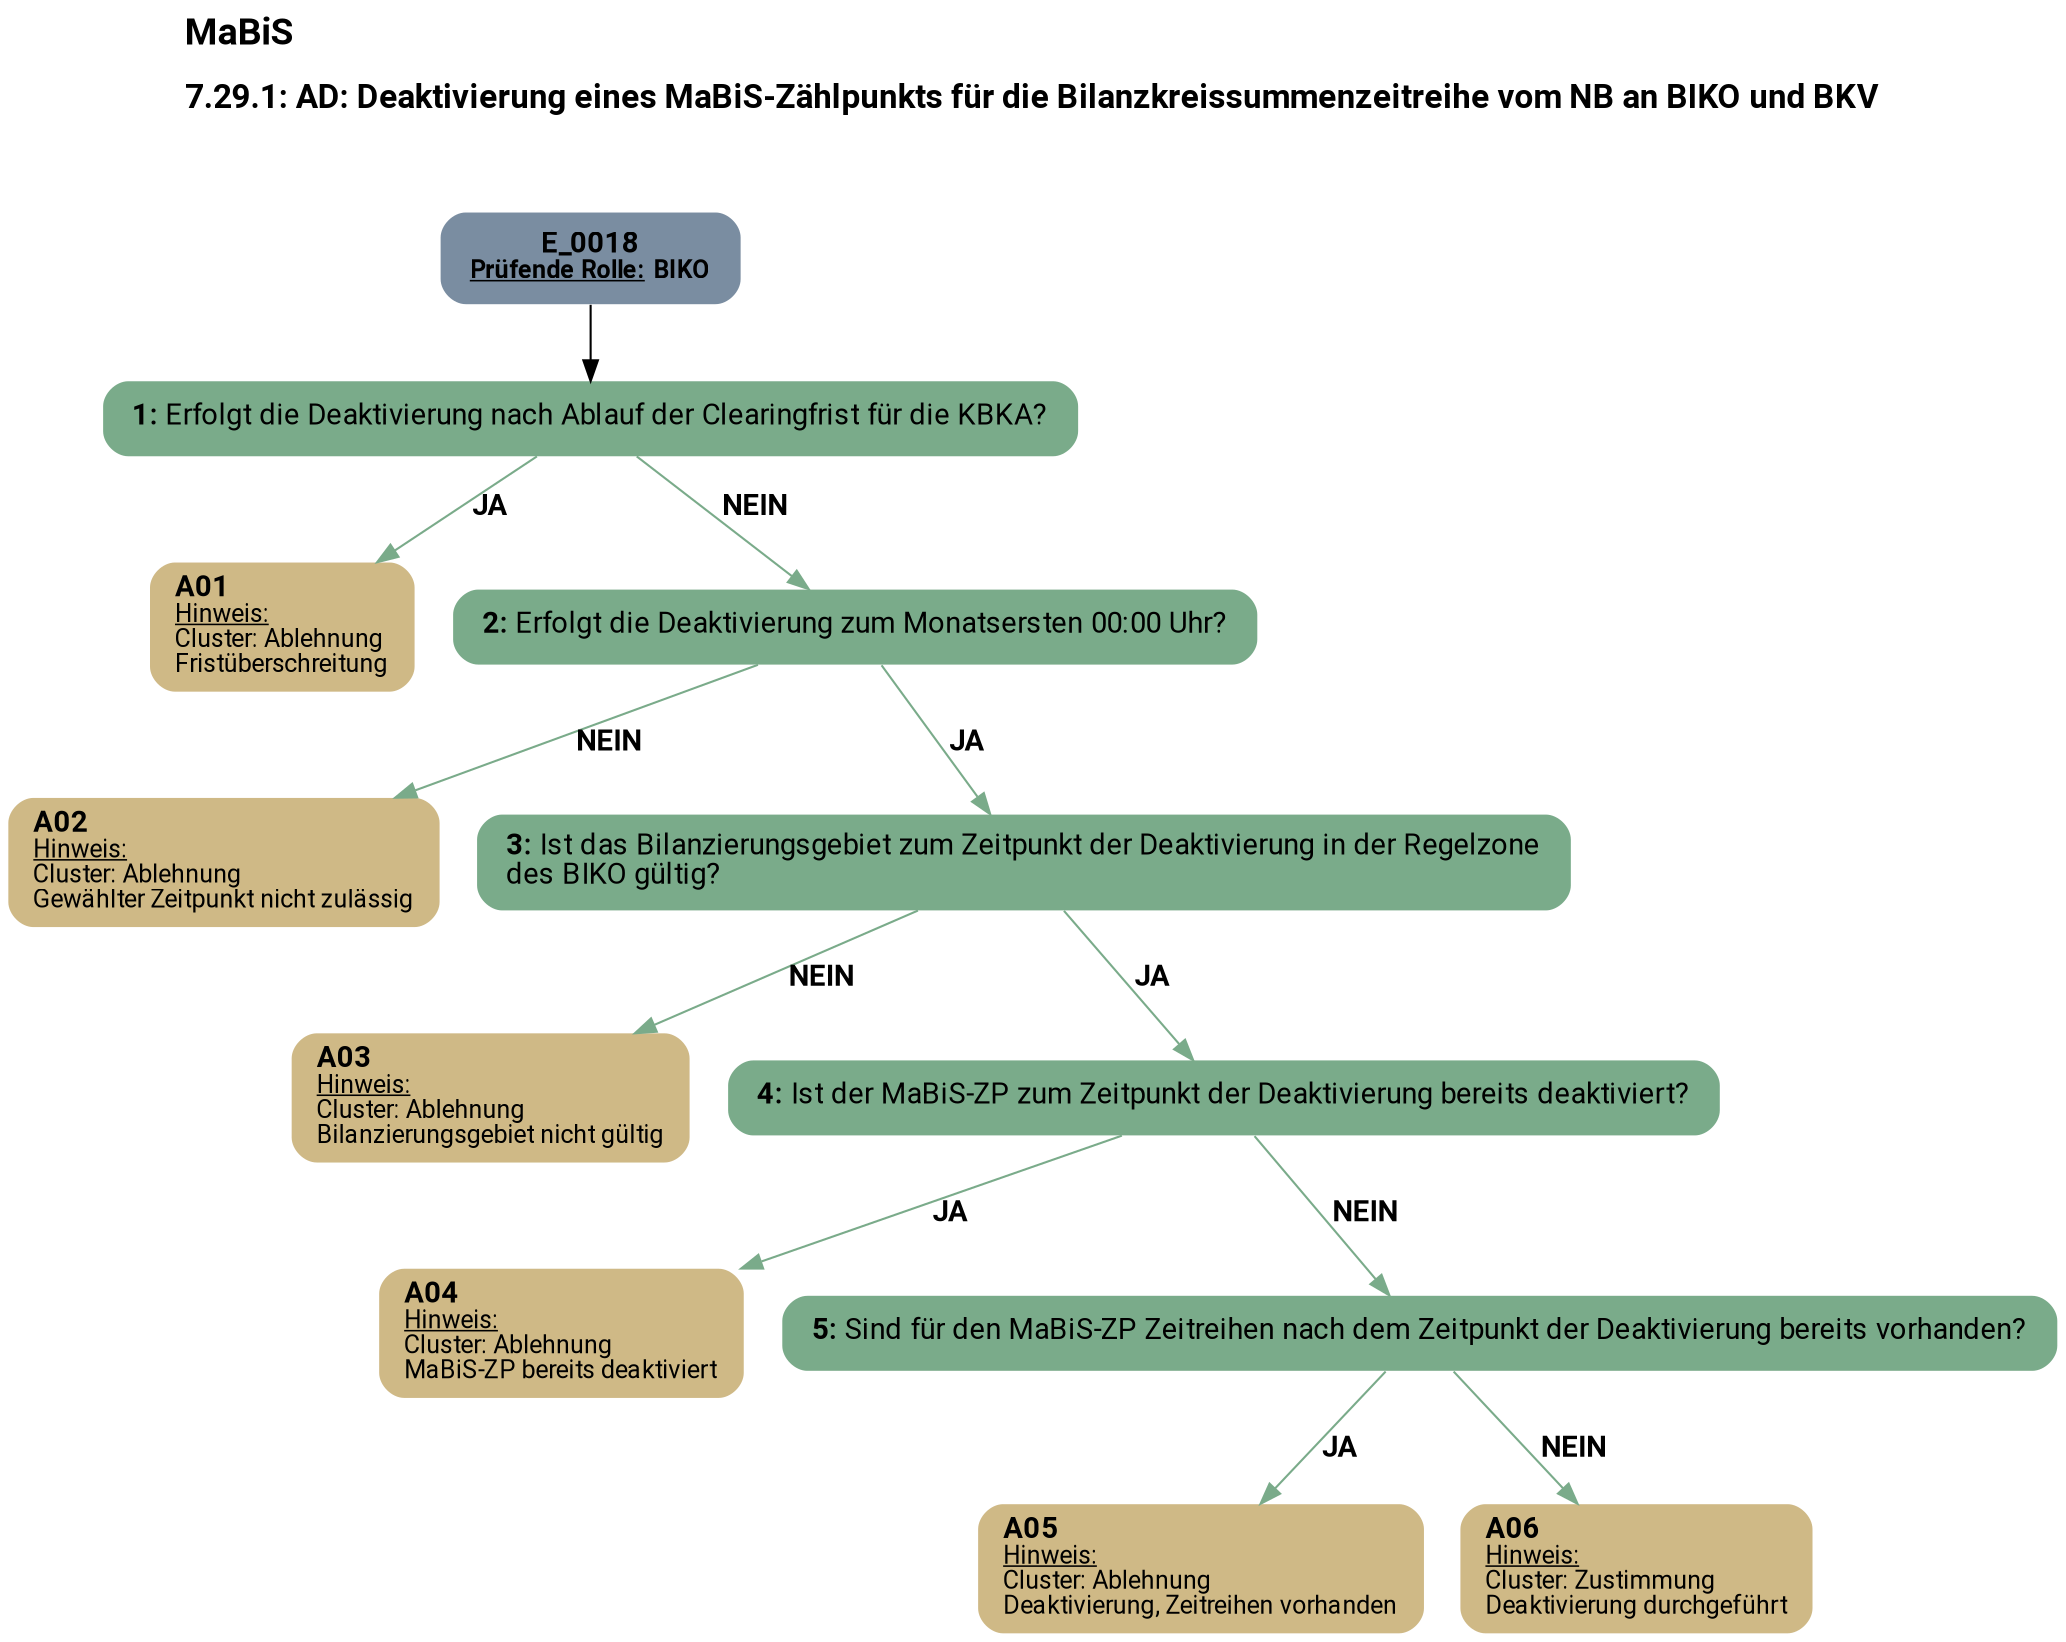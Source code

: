 digraph D {
    labelloc="t";
    label=<<B><FONT POINT-SIZE="18">MaBiS</FONT></B><BR align="left"/><BR/><B><FONT POINT-SIZE="16">7.29.1: AD: Deaktivierung eines MaBiS-Zählpunkts für die Bilanzkreissummenzeitreihe vom NB an BIKO und BKV</FONT></B><BR align="left"/><BR/><BR/><BR/>>;
    ratio="compress";
    concentrate=true;
    pack=true;
    rankdir=TB;
    packmode="array";
    size="20,20";
    "Start" [margin="0.2,0.12", shape=box, style="filled,rounded", penwidth=0.0, fillcolor="#7a8da1", label=<<B>E_0018</B><BR align="center"/><FONT point-size="12"><B><U>Prüfende Rolle:</U> BIKO</B></FONT><BR align="center"/>>, fontname="Roboto, sans-serif"];
    "1" [margin="0.2,0.12", shape=box, style="filled,rounded", penwidth=0.0, fillcolor="#7aab8a", label=<<B>1: </B>Erfolgt die Deaktivierung nach Ablauf der Clearingfrist für die KBKA?<BR align="left"/>>, fontname="Roboto, sans-serif"];
    "A01" [margin="0.17,0.08", shape=box, style="filled,rounded", penwidth=0.0, fillcolor="#cfb986", label=<<B>A01</B><BR align="left"/><FONT point-size="12"><U>Hinweis:</U><BR align="left"/>Cluster: Ablehnung<BR align="left"/>Fristüberschreitung<BR align="left"/></FONT>>, fontname="Roboto, sans-serif"];
    "2" [margin="0.2,0.12", shape=box, style="filled,rounded", penwidth=0.0, fillcolor="#7aab8a", label=<<B>2: </B>Erfolgt die Deaktivierung zum Monatsersten 00:00 Uhr?<BR align="left"/>>, fontname="Roboto, sans-serif"];
    "A02" [margin="0.17,0.08", shape=box, style="filled,rounded", penwidth=0.0, fillcolor="#cfb986", label=<<B>A02</B><BR align="left"/><FONT point-size="12"><U>Hinweis:</U><BR align="left"/>Cluster: Ablehnung<BR align="left"/>Gewählter Zeitpunkt nicht zulässig<BR align="left"/></FONT>>, fontname="Roboto, sans-serif"];
    "3" [margin="0.2,0.12", shape=box, style="filled,rounded", penwidth=0.0, fillcolor="#7aab8a", label=<<B>3: </B>Ist das Bilanzierungsgebiet zum Zeitpunkt der Deaktivierung in der Regelzone<BR align="left"/>des BIKO gültig?<BR align="left"/>>, fontname="Roboto, sans-serif"];
    "A03" [margin="0.17,0.08", shape=box, style="filled,rounded", penwidth=0.0, fillcolor="#cfb986", label=<<B>A03</B><BR align="left"/><FONT point-size="12"><U>Hinweis:</U><BR align="left"/>Cluster: Ablehnung<BR align="left"/>Bilanzierungsgebiet nicht gültig<BR align="left"/></FONT>>, fontname="Roboto, sans-serif"];
    "4" [margin="0.2,0.12", shape=box, style="filled,rounded", penwidth=0.0, fillcolor="#7aab8a", label=<<B>4: </B>Ist der MaBiS-ZP zum Zeitpunkt der Deaktivierung bereits deaktiviert?<BR align="left"/>>, fontname="Roboto, sans-serif"];
    "A04" [margin="0.17,0.08", shape=box, style="filled,rounded", penwidth=0.0, fillcolor="#cfb986", label=<<B>A04</B><BR align="left"/><FONT point-size="12"><U>Hinweis:</U><BR align="left"/>Cluster: Ablehnung<BR align="left"/>MaBiS-ZP bereits deaktiviert<BR align="left"/></FONT>>, fontname="Roboto, sans-serif"];
    "5" [margin="0.2,0.12", shape=box, style="filled,rounded", penwidth=0.0, fillcolor="#7aab8a", label=<<B>5: </B>Sind für den MaBiS-ZP Zeitreihen nach dem Zeitpunkt der Deaktivierung bereits vorhanden?<BR align="left"/>>, fontname="Roboto, sans-serif"];
    "A05" [margin="0.17,0.08", shape=box, style="filled,rounded", penwidth=0.0, fillcolor="#cfb986", label=<<B>A05</B><BR align="left"/><FONT point-size="12"><U>Hinweis:</U><BR align="left"/>Cluster: Ablehnung<BR align="left"/>Deaktivierung, Zeitreihen vorhanden<BR align="left"/></FONT>>, fontname="Roboto, sans-serif"];
    "A06" [margin="0.17,0.08", shape=box, style="filled,rounded", penwidth=0.0, fillcolor="#cfb986", label=<<B>A06</B><BR align="left"/><FONT point-size="12"><U>Hinweis:</U><BR align="left"/>Cluster: Zustimmung <BR align="left"/>Deaktivierung durchgeführt<BR align="left"/></FONT>>, fontname="Roboto, sans-serif"];

    "Start" -> "1";
    "1" -> "A01" [label=<<B>JA</B>>, color="#7aab8a", fontname="Roboto, sans-serif"];
    "1" -> "2" [label=<<B>NEIN</B>>, color="#7aab8a", fontname="Roboto, sans-serif"];
    "2" -> "A02" [label=<<B>NEIN</B>>, color="#7aab8a", fontname="Roboto, sans-serif"];
    "2" -> "3" [label=<<B>JA</B>>, color="#7aab8a", fontname="Roboto, sans-serif"];
    "3" -> "A03" [label=<<B>NEIN</B>>, color="#7aab8a", fontname="Roboto, sans-serif"];
    "3" -> "4" [label=<<B>JA</B>>, color="#7aab8a", fontname="Roboto, sans-serif"];
    "4" -> "A04" [label=<<B>JA</B>>, color="#7aab8a", fontname="Roboto, sans-serif"];
    "4" -> "5" [label=<<B>NEIN</B>>, color="#7aab8a", fontname="Roboto, sans-serif"];
    "5" -> "A05" [label=<<B>JA</B>>, color="#7aab8a", fontname="Roboto, sans-serif"];
    "5" -> "A06" [label=<<B>NEIN</B>>, color="#7aab8a", fontname="Roboto, sans-serif"];

    bgcolor="transparent";
fontname="Roboto, sans-serif";
}